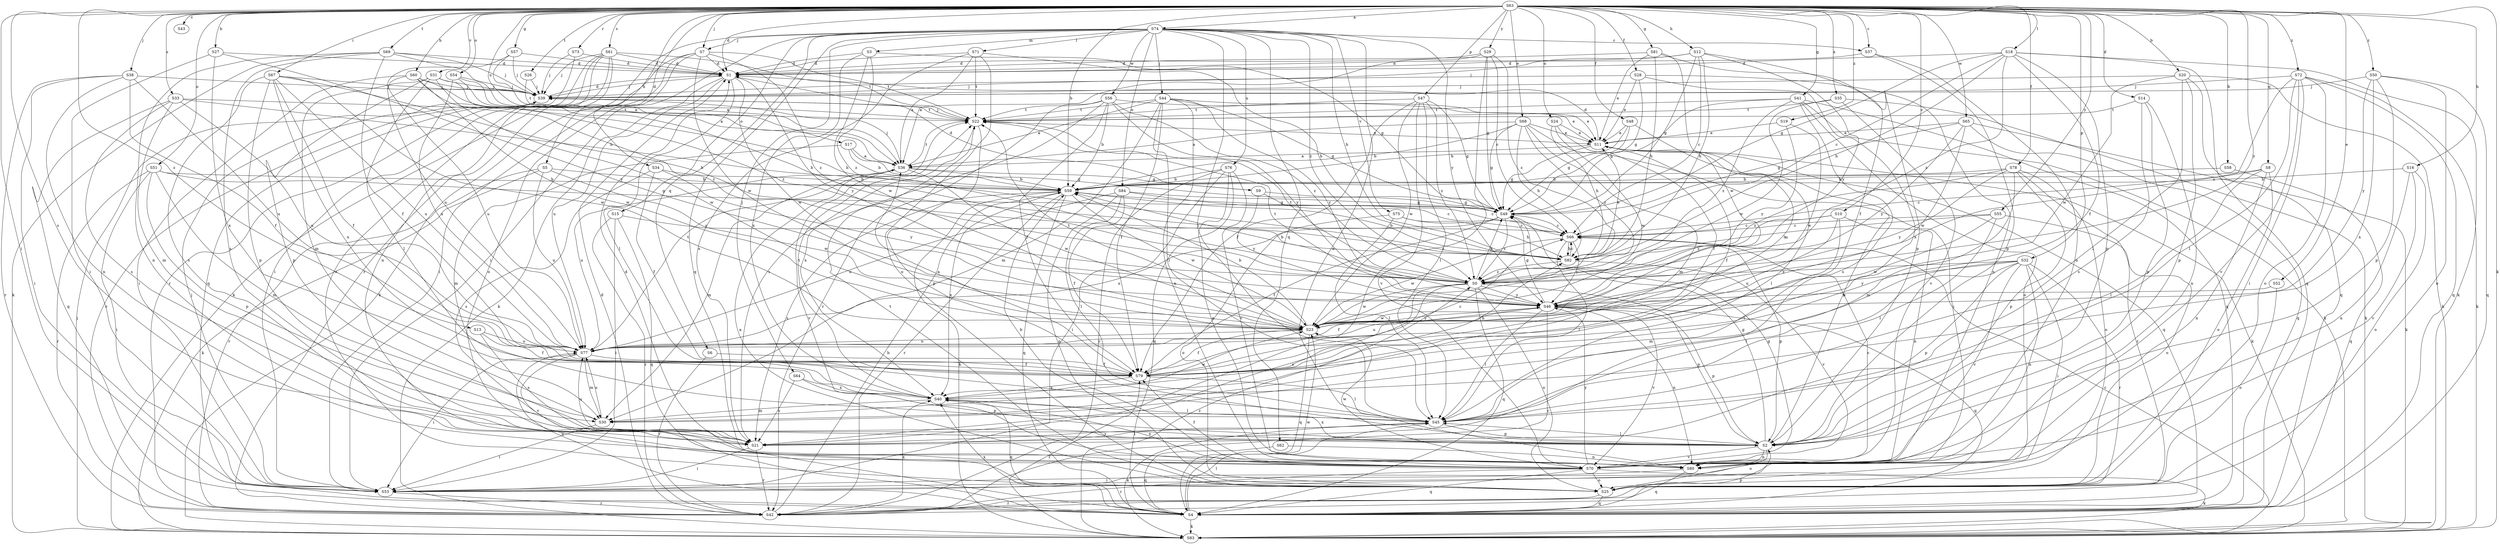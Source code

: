 strict digraph  {
S63;
S74;
S36;
S27;
S20;
S58;
S59;
S43;
S10;
S37;
S66;
S14;
S34;
S1;
S52;
S68;
S11;
S78;
S48;
S28;
S79;
S41;
S81;
S57;
S9;
S49;
S12;
S60;
S5;
S16;
S82;
S67;
S53;
S38;
S7;
S44;
S64;
S39;
S83;
S18;
S71;
S45;
S3;
S30;
S80;
S24;
S54;
S51;
S84;
S15;
S25;
S47;
S32;
S2;
S8;
S6;
S62;
S4;
S73;
S42;
S61;
S33;
S21;
S69;
S26;
S22;
S17;
S76;
S77;
S31;
S75;
S70;
S65;
S56;
S23;
S35;
S40;
S55;
S29;
S46;
S19;
S72;
S13;
S50;
S0;
S63 -> S74  [label=a];
S63 -> S27  [label=b];
S63 -> S20  [label=b];
S63 -> S58  [label=b];
S63 -> S59  [label=b];
S63 -> S43  [label=c];
S63 -> S10  [label=c];
S63 -> S37  [label=c];
S63 -> S14  [label=d];
S63 -> S34  [label=d];
S63 -> S1  [label=d];
S63 -> S52  [label=e];
S63 -> S68  [label=e];
S63 -> S78  [label=f];
S63 -> S48  [label=f];
S63 -> S28  [label=f];
S63 -> S41  [label=g];
S63 -> S81  [label=g];
S63 -> S57  [label=g];
S63 -> S12  [label=h];
S63 -> S60  [label=h];
S63 -> S5  [label=h];
S63 -> S16  [label=h];
S63 -> S67  [label=i];
S63 -> S53  [label=i];
S63 -> S38  [label=j];
S63 -> S7  [label=j];
S63 -> S83  [label=k];
S63 -> S18  [label=l];
S63 -> S24  [label=o];
S63 -> S54  [label=o];
S63 -> S51  [label=o];
S63 -> S47  [label=p];
S63 -> S32  [label=p];
S63 -> S8  [label=q];
S63 -> S73  [label=r];
S63 -> S61  [label=s];
S63 -> S33  [label=s];
S63 -> S21  [label=s];
S63 -> S69  [label=t];
S63 -> S26  [label=t];
S63 -> S17  [label=u];
S63 -> S31  [label=v];
S63 -> S65  [label=w];
S63 -> S35  [label=x];
S63 -> S55  [label=y];
S63 -> S29  [label=y];
S63 -> S46  [label=y];
S63 -> S19  [label=z];
S63 -> S72  [label=z];
S63 -> S13  [label=z];
S63 -> S50  [label=z];
S74 -> S37  [label=c];
S74 -> S82  [label=h];
S74 -> S53  [label=i];
S74 -> S7  [label=j];
S74 -> S44  [label=j];
S74 -> S64  [label=j];
S74 -> S71  [label=l];
S74 -> S45  [label=l];
S74 -> S3  [label=m];
S74 -> S80  [label=n];
S74 -> S84  [label=o];
S74 -> S15  [label=o];
S74 -> S6  [label=q];
S74 -> S62  [label=q];
S74 -> S4  [label=q];
S74 -> S42  [label=r];
S74 -> S76  [label=u];
S74 -> S75  [label=v];
S74 -> S56  [label=w];
S74 -> S46  [label=y];
S74 -> S0  [label=z];
S36 -> S59  [label=b];
S36 -> S9  [label=g];
S36 -> S39  [label=j];
S36 -> S30  [label=m];
S36 -> S22  [label=t];
S36 -> S77  [label=u];
S36 -> S70  [label=v];
S36 -> S23  [label=w];
S27 -> S1  [label=d];
S27 -> S53  [label=i];
S27 -> S40  [label=x];
S27 -> S46  [label=y];
S20 -> S39  [label=j];
S20 -> S83  [label=k];
S20 -> S45  [label=l];
S20 -> S2  [label=p];
S20 -> S4  [label=q];
S20 -> S23  [label=w];
S58 -> S59  [label=b];
S58 -> S4  [label=q];
S59 -> S49  [label=g];
S59 -> S83  [label=k];
S59 -> S4  [label=q];
S59 -> S42  [label=r];
S59 -> S21  [label=s];
S59 -> S23  [label=w];
S59 -> S40  [label=x];
S10 -> S66  [label=c];
S10 -> S45  [label=l];
S10 -> S80  [label=n];
S10 -> S77  [label=u];
S10 -> S0  [label=z];
S37 -> S1  [label=d];
S37 -> S80  [label=n];
S37 -> S2  [label=p];
S66 -> S82  [label=h];
S66 -> S45  [label=l];
S66 -> S2  [label=p];
S66 -> S23  [label=w];
S66 -> S46  [label=y];
S14 -> S80  [label=n];
S14 -> S2  [label=p];
S14 -> S21  [label=s];
S14 -> S22  [label=t];
S34 -> S59  [label=b];
S34 -> S79  [label=f];
S34 -> S21  [label=s];
S34 -> S46  [label=y];
S1 -> S39  [label=j];
S1 -> S83  [label=k];
S1 -> S45  [label=l];
S1 -> S77  [label=u];
S1 -> S23  [label=w];
S1 -> S46  [label=y];
S52 -> S25  [label=o];
S52 -> S46  [label=y];
S68 -> S36  [label=a];
S68 -> S59  [label=b];
S68 -> S11  [label=e];
S68 -> S49  [label=g];
S68 -> S82  [label=h];
S68 -> S53  [label=i];
S68 -> S30  [label=m];
S68 -> S0  [label=z];
S11 -> S36  [label=a];
S11 -> S1  [label=d];
S11 -> S79  [label=f];
S11 -> S49  [label=g];
S11 -> S83  [label=k];
S11 -> S45  [label=l];
S11 -> S4  [label=q];
S78 -> S59  [label=b];
S78 -> S30  [label=m];
S78 -> S25  [label=o];
S78 -> S2  [label=p];
S78 -> S42  [label=r];
S78 -> S46  [label=y];
S78 -> S0  [label=z];
S48 -> S59  [label=b];
S48 -> S11  [label=e];
S48 -> S49  [label=g];
S48 -> S77  [label=u];
S28 -> S11  [label=e];
S28 -> S49  [label=g];
S28 -> S39  [label=j];
S28 -> S80  [label=n];
S28 -> S40  [label=x];
S79 -> S36  [label=a];
S79 -> S66  [label=c];
S79 -> S82  [label=h];
S79 -> S45  [label=l];
S79 -> S40  [label=x];
S41 -> S49  [label=g];
S41 -> S83  [label=k];
S41 -> S25  [label=o];
S41 -> S4  [label=q];
S41 -> S21  [label=s];
S41 -> S22  [label=t];
S41 -> S0  [label=z];
S81 -> S1  [label=d];
S81 -> S11  [label=e];
S81 -> S82  [label=h];
S81 -> S2  [label=p];
S81 -> S23  [label=w];
S57 -> S36  [label=a];
S57 -> S1  [label=d];
S57 -> S39  [label=j];
S57 -> S77  [label=u];
S9 -> S66  [label=c];
S9 -> S1  [label=d];
S9 -> S49  [label=g];
S9 -> S46  [label=y];
S49 -> S66  [label=c];
S49 -> S79  [label=f];
S49 -> S77  [label=u];
S49 -> S0  [label=z];
S12 -> S66  [label=c];
S12 -> S1  [label=d];
S12 -> S79  [label=f];
S12 -> S49  [label=g];
S12 -> S82  [label=h];
S12 -> S39  [label=j];
S12 -> S46  [label=y];
S60 -> S82  [label=h];
S60 -> S53  [label=i];
S60 -> S39  [label=j];
S60 -> S77  [label=u];
S60 -> S23  [label=w];
S60 -> S0  [label=z];
S5 -> S59  [label=b];
S5 -> S83  [label=k];
S5 -> S42  [label=r];
S5 -> S77  [label=u];
S5 -> S23  [label=w];
S16 -> S59  [label=b];
S16 -> S80  [label=n];
S16 -> S25  [label=o];
S16 -> S70  [label=v];
S82 -> S59  [label=b];
S82 -> S66  [label=c];
S82 -> S11  [label=e];
S82 -> S70  [label=v];
S82 -> S0  [label=z];
S67 -> S79  [label=f];
S67 -> S82  [label=h];
S67 -> S39  [label=j];
S67 -> S2  [label=p];
S67 -> S21  [label=s];
S67 -> S77  [label=u];
S67 -> S23  [label=w];
S67 -> S40  [label=x];
S53 -> S39  [label=j];
S53 -> S42  [label=r];
S38 -> S79  [label=f];
S38 -> S53  [label=i];
S38 -> S39  [label=j];
S38 -> S80  [label=n];
S38 -> S42  [label=r];
S38 -> S77  [label=u];
S7 -> S1  [label=d];
S7 -> S53  [label=i];
S7 -> S83  [label=k];
S7 -> S25  [label=o];
S7 -> S22  [label=t];
S7 -> S23  [label=w];
S7 -> S0  [label=z];
S44 -> S36  [label=a];
S44 -> S11  [label=e];
S44 -> S79  [label=f];
S44 -> S49  [label=g];
S44 -> S45  [label=l];
S44 -> S30  [label=m];
S44 -> S80  [label=n];
S44 -> S22  [label=t];
S44 -> S46  [label=y];
S64 -> S2  [label=p];
S64 -> S21  [label=s];
S64 -> S40  [label=x];
S39 -> S1  [label=d];
S39 -> S42  [label=r];
S39 -> S22  [label=t];
S83 -> S66  [label=c];
S83 -> S79  [label=f];
S83 -> S39  [label=j];
S83 -> S0  [label=z];
S18 -> S66  [label=c];
S18 -> S1  [label=d];
S18 -> S79  [label=f];
S18 -> S49  [label=g];
S18 -> S82  [label=h];
S18 -> S83  [label=k];
S18 -> S2  [label=p];
S18 -> S4  [label=q];
S18 -> S0  [label=z];
S71 -> S36  [label=a];
S71 -> S1  [label=d];
S71 -> S82  [label=h];
S71 -> S25  [label=o];
S71 -> S21  [label=s];
S71 -> S22  [label=t];
S45 -> S83  [label=k];
S45 -> S2  [label=p];
S45 -> S21  [label=s];
S3 -> S1  [label=d];
S3 -> S49  [label=g];
S3 -> S23  [label=w];
S3 -> S40  [label=x];
S3 -> S0  [label=z];
S30 -> S53  [label=i];
S30 -> S77  [label=u];
S80 -> S53  [label=i];
S80 -> S4  [label=q];
S24 -> S11  [label=e];
S24 -> S79  [label=f];
S24 -> S82  [label=h];
S24 -> S23  [label=w];
S54 -> S36  [label=a];
S54 -> S82  [label=h];
S54 -> S39  [label=j];
S54 -> S77  [label=u];
S51 -> S59  [label=b];
S51 -> S49  [label=g];
S51 -> S53  [label=i];
S51 -> S30  [label=m];
S51 -> S2  [label=p];
S51 -> S42  [label=r];
S84 -> S66  [label=c];
S84 -> S79  [label=f];
S84 -> S49  [label=g];
S84 -> S45  [label=l];
S84 -> S25  [label=o];
S84 -> S77  [label=u];
S15 -> S66  [label=c];
S15 -> S53  [label=i];
S15 -> S4  [label=q];
S15 -> S42  [label=r];
S25 -> S36  [label=a];
S25 -> S4  [label=q];
S25 -> S42  [label=r];
S25 -> S22  [label=t];
S47 -> S79  [label=f];
S47 -> S49  [label=g];
S47 -> S45  [label=l];
S47 -> S22  [label=t];
S47 -> S70  [label=v];
S47 -> S23  [label=w];
S47 -> S0  [label=z];
S32 -> S53  [label=i];
S32 -> S45  [label=l];
S32 -> S30  [label=m];
S32 -> S80  [label=n];
S32 -> S2  [label=p];
S32 -> S42  [label=r];
S32 -> S70  [label=v];
S32 -> S46  [label=y];
S32 -> S0  [label=z];
S2 -> S11  [label=e];
S2 -> S49  [label=g];
S2 -> S45  [label=l];
S2 -> S80  [label=n];
S2 -> S25  [label=o];
S2 -> S70  [label=v];
S2 -> S40  [label=x];
S8 -> S59  [label=b];
S8 -> S66  [label=c];
S8 -> S45  [label=l];
S8 -> S80  [label=n];
S8 -> S25  [label=o];
S6 -> S79  [label=f];
S6 -> S42  [label=r];
S62 -> S80  [label=n];
S62 -> S4  [label=q];
S4 -> S83  [label=k];
S4 -> S45  [label=l];
S4 -> S77  [label=u];
S4 -> S23  [label=w];
S4 -> S40  [label=x];
S73 -> S1  [label=d];
S73 -> S39  [label=j];
S73 -> S4  [label=q];
S42 -> S59  [label=b];
S42 -> S1  [label=d];
S42 -> S2  [label=p];
S42 -> S40  [label=x];
S61 -> S1  [label=d];
S61 -> S53  [label=i];
S61 -> S39  [label=j];
S61 -> S83  [label=k];
S61 -> S80  [label=n];
S61 -> S25  [label=o];
S61 -> S42  [label=r];
S61 -> S22  [label=t];
S33 -> S59  [label=b];
S33 -> S30  [label=m];
S33 -> S4  [label=q];
S33 -> S21  [label=s];
S33 -> S22  [label=t];
S33 -> S77  [label=u];
S21 -> S53  [label=i];
S21 -> S45  [label=l];
S21 -> S42  [label=r];
S21 -> S77  [label=u];
S69 -> S36  [label=a];
S69 -> S1  [label=d];
S69 -> S79  [label=f];
S69 -> S39  [label=j];
S69 -> S83  [label=k];
S69 -> S80  [label=n];
S69 -> S21  [label=s];
S26 -> S39  [label=j];
S26 -> S22  [label=t];
S22 -> S11  [label=e];
S22 -> S39  [label=j];
S22 -> S2  [label=p];
S22 -> S40  [label=x];
S17 -> S36  [label=a];
S17 -> S59  [label=b];
S17 -> S49  [label=g];
S17 -> S30  [label=m];
S76 -> S59  [label=b];
S76 -> S53  [label=i];
S76 -> S80  [label=n];
S76 -> S4  [label=q];
S76 -> S42  [label=r];
S76 -> S70  [label=v];
S77 -> S79  [label=f];
S77 -> S53  [label=i];
S77 -> S30  [label=m];
S77 -> S22  [label=t];
S77 -> S70  [label=v];
S31 -> S39  [label=j];
S31 -> S45  [label=l];
S31 -> S30  [label=m];
S31 -> S2  [label=p];
S31 -> S23  [label=w];
S31 -> S0  [label=z];
S75 -> S66  [label=c];
S75 -> S82  [label=h];
S75 -> S45  [label=l];
S75 -> S25  [label=o];
S70 -> S59  [label=b];
S70 -> S66  [label=c];
S70 -> S1  [label=d];
S70 -> S79  [label=f];
S70 -> S49  [label=g];
S70 -> S83  [label=k];
S70 -> S25  [label=o];
S70 -> S4  [label=q];
S70 -> S42  [label=r];
S70 -> S23  [label=w];
S70 -> S40  [label=x];
S70 -> S46  [label=y];
S65 -> S11  [label=e];
S65 -> S49  [label=g];
S65 -> S83  [label=k];
S65 -> S4  [label=q];
S65 -> S23  [label=w];
S65 -> S46  [label=y];
S56 -> S59  [label=b];
S56 -> S11  [label=e];
S56 -> S79  [label=f];
S56 -> S42  [label=r];
S56 -> S21  [label=s];
S56 -> S22  [label=t];
S56 -> S46  [label=y];
S56 -> S0  [label=z];
S23 -> S59  [label=b];
S23 -> S79  [label=f];
S23 -> S4  [label=q];
S23 -> S22  [label=t];
S23 -> S77  [label=u];
S23 -> S46  [label=y];
S35 -> S83  [label=k];
S35 -> S22  [label=t];
S35 -> S70  [label=v];
S35 -> S23  [label=w];
S40 -> S45  [label=l];
S40 -> S30  [label=m];
S40 -> S4  [label=q];
S40 -> S22  [label=t];
S40 -> S23  [label=w];
S55 -> S66  [label=c];
S55 -> S82  [label=h];
S55 -> S45  [label=l];
S55 -> S25  [label=o];
S55 -> S23  [label=w];
S29 -> S36  [label=a];
S29 -> S66  [label=c];
S29 -> S1  [label=d];
S29 -> S49  [label=g];
S29 -> S21  [label=s];
S29 -> S0  [label=z];
S46 -> S49  [label=g];
S46 -> S45  [label=l];
S46 -> S80  [label=n];
S46 -> S2  [label=p];
S46 -> S4  [label=q];
S46 -> S42  [label=r];
S46 -> S22  [label=t];
S46 -> S77  [label=u];
S46 -> S70  [label=v];
S46 -> S23  [label=w];
S19 -> S11  [label=e];
S19 -> S23  [label=w];
S19 -> S46  [label=y];
S72 -> S53  [label=i];
S72 -> S39  [label=j];
S72 -> S83  [label=k];
S72 -> S45  [label=l];
S72 -> S25  [label=o];
S72 -> S4  [label=q];
S72 -> S70  [label=v];
S72 -> S0  [label=z];
S13 -> S79  [label=f];
S13 -> S21  [label=s];
S13 -> S77  [label=u];
S50 -> S39  [label=j];
S50 -> S25  [label=o];
S50 -> S2  [label=p];
S50 -> S4  [label=q];
S50 -> S40  [label=x];
S50 -> S46  [label=y];
S0 -> S59  [label=b];
S0 -> S79  [label=f];
S0 -> S49  [label=g];
S0 -> S25  [label=o];
S0 -> S2  [label=p];
S0 -> S4  [label=q];
S0 -> S21  [label=s];
S0 -> S22  [label=t];
S0 -> S23  [label=w];
S0 -> S46  [label=y];
}

